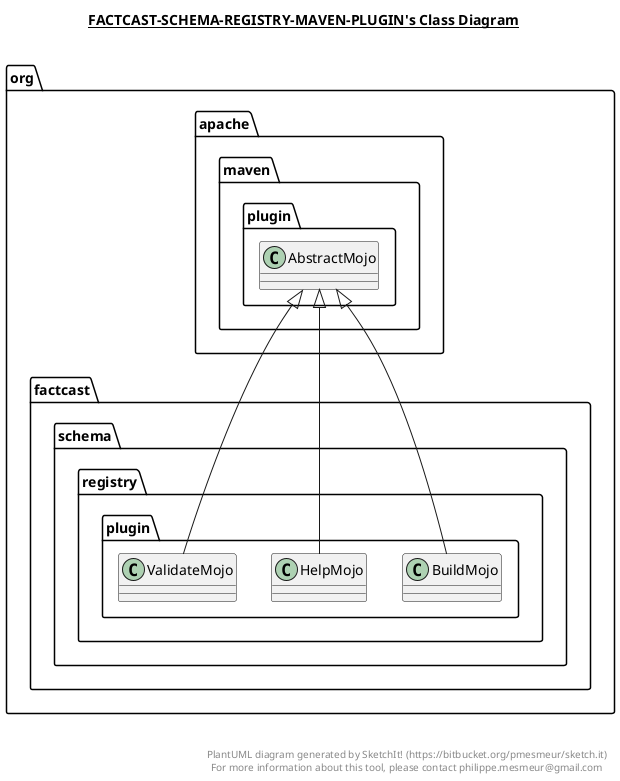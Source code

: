 @startuml

title __FACTCAST-SCHEMA-REGISTRY-MAVEN-PLUGIN's Class Diagram__\n

  namespace org.factcast.schema.registry.plugin {
    class org.factcast.schema.registry.plugin.BuildMojo {
    }
  }
  

  namespace org.factcast.schema.registry.plugin {
    class org.factcast.schema.registry.plugin.HelpMojo {
    }
  }
  

  namespace org.factcast.schema.registry.plugin {
    class org.factcast.schema.registry.plugin.ValidateMojo {
    }
  }
  

  org.factcast.schema.registry.plugin.BuildMojo -up-|> org.apache.maven.plugin.AbstractMojo
  org.factcast.schema.registry.plugin.HelpMojo -up-|> org.apache.maven.plugin.AbstractMojo
  org.factcast.schema.registry.plugin.ValidateMojo -up-|> org.apache.maven.plugin.AbstractMojo


right footer


PlantUML diagram generated by SketchIt! (https://bitbucket.org/pmesmeur/sketch.it)
For more information about this tool, please contact philippe.mesmeur@gmail.com
endfooter

@enduml
